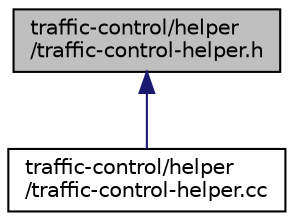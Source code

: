 digraph "traffic-control/helper/traffic-control-helper.h"
{
  edge [fontname="Helvetica",fontsize="10",labelfontname="Helvetica",labelfontsize="10"];
  node [fontname="Helvetica",fontsize="10",shape=record];
  Node1 [label="traffic-control/helper\l/traffic-control-helper.h",height=0.2,width=0.4,color="black", fillcolor="grey75", style="filled", fontcolor="black"];
  Node1 -> Node2 [dir="back",color="midnightblue",fontsize="10",style="solid"];
  Node2 [label="traffic-control/helper\l/traffic-control-helper.cc",height=0.2,width=0.4,color="black", fillcolor="white", style="filled",URL="$d9/d66/traffic-control-helper_8cc.html"];
}
